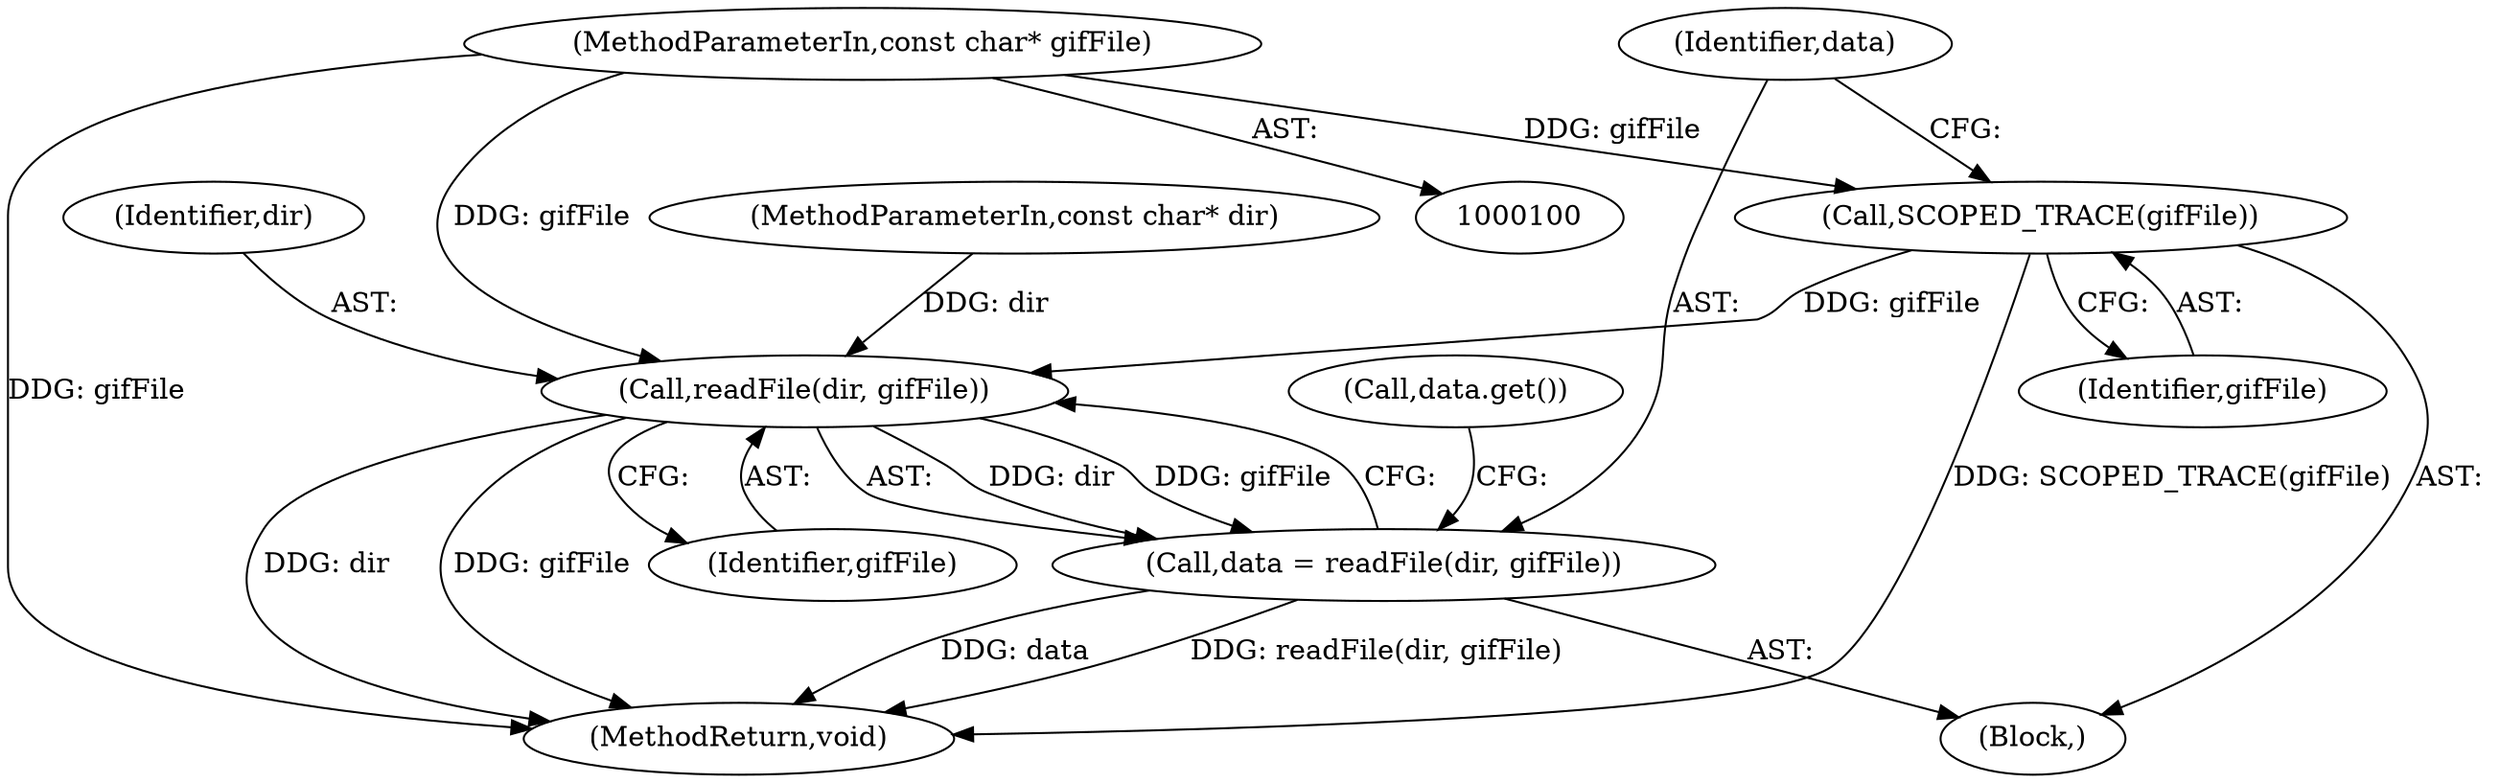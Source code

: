 digraph "0_Chrome_4f9c9adef4036aff60b734b4a0045c43c320fe1d_0@pointer" {
"1000102" [label="(MethodParameterIn,const char* gifFile)"];
"1000104" [label="(Call,SCOPED_TRACE(gifFile))"];
"1000109" [label="(Call,readFile(dir, gifFile))"];
"1000107" [label="(Call,data = readFile(dir, gifFile))"];
"1000108" [label="(Identifier,data)"];
"1000107" [label="(Call,data = readFile(dir, gifFile))"];
"1000110" [label="(Identifier,dir)"];
"1000109" [label="(Call,readFile(dir, gifFile))"];
"1000111" [label="(Identifier,gifFile)"];
"1000103" [label="(Block,)"];
"1000102" [label="(MethodParameterIn,const char* gifFile)"];
"1000113" [label="(Call,data.get())"];
"1000104" [label="(Call,SCOPED_TRACE(gifFile))"];
"1000101" [label="(MethodParameterIn,const char* dir)"];
"1000191" [label="(MethodReturn,void)"];
"1000105" [label="(Identifier,gifFile)"];
"1000102" -> "1000100"  [label="AST: "];
"1000102" -> "1000191"  [label="DDG: gifFile"];
"1000102" -> "1000104"  [label="DDG: gifFile"];
"1000102" -> "1000109"  [label="DDG: gifFile"];
"1000104" -> "1000103"  [label="AST: "];
"1000104" -> "1000105"  [label="CFG: "];
"1000105" -> "1000104"  [label="AST: "];
"1000108" -> "1000104"  [label="CFG: "];
"1000104" -> "1000191"  [label="DDG: SCOPED_TRACE(gifFile)"];
"1000104" -> "1000109"  [label="DDG: gifFile"];
"1000109" -> "1000107"  [label="AST: "];
"1000109" -> "1000111"  [label="CFG: "];
"1000110" -> "1000109"  [label="AST: "];
"1000111" -> "1000109"  [label="AST: "];
"1000107" -> "1000109"  [label="CFG: "];
"1000109" -> "1000191"  [label="DDG: dir"];
"1000109" -> "1000191"  [label="DDG: gifFile"];
"1000109" -> "1000107"  [label="DDG: dir"];
"1000109" -> "1000107"  [label="DDG: gifFile"];
"1000101" -> "1000109"  [label="DDG: dir"];
"1000107" -> "1000103"  [label="AST: "];
"1000108" -> "1000107"  [label="AST: "];
"1000113" -> "1000107"  [label="CFG: "];
"1000107" -> "1000191"  [label="DDG: data"];
"1000107" -> "1000191"  [label="DDG: readFile(dir, gifFile)"];
}
